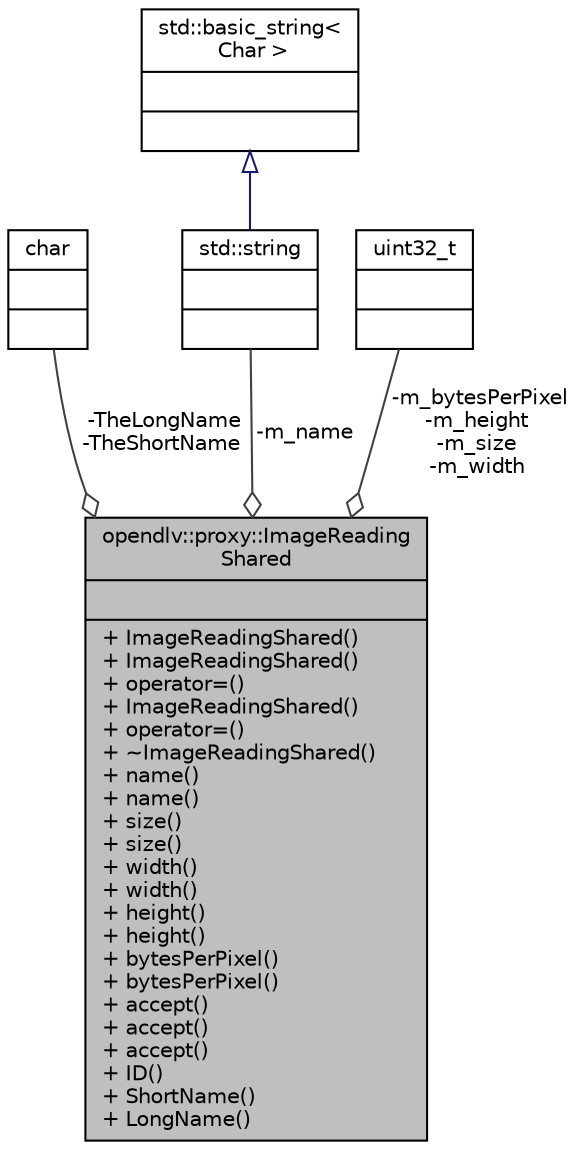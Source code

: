 digraph "opendlv::proxy::ImageReadingShared"
{
 // LATEX_PDF_SIZE
  edge [fontname="Helvetica",fontsize="10",labelfontname="Helvetica",labelfontsize="10"];
  node [fontname="Helvetica",fontsize="10",shape=record];
  Node1 [label="{opendlv::proxy::ImageReading\lShared\n||+ ImageReadingShared()\l+ ImageReadingShared()\l+ operator=()\l+ ImageReadingShared()\l+ operator=()\l+ ~ImageReadingShared()\l+ name()\l+ name()\l+ size()\l+ size()\l+ width()\l+ width()\l+ height()\l+ height()\l+ bytesPerPixel()\l+ bytesPerPixel()\l+ accept()\l+ accept()\l+ accept()\l+ ID()\l+ ShortName()\l+ LongName()\l}",height=0.2,width=0.4,color="black", fillcolor="grey75", style="filled", fontcolor="black",tooltip=" "];
  Node2 -> Node1 [color="grey25",fontsize="10",style="solid",label=" -TheLongName\n-TheShortName" ,arrowhead="odiamond"];
  Node2 [label="{char\n||}",height=0.2,width=0.4,color="black", fillcolor="white", style="filled",tooltip=" "];
  Node3 -> Node1 [color="grey25",fontsize="10",style="solid",label=" -m_name" ,arrowhead="odiamond"];
  Node3 [label="{std::string\n||}",height=0.2,width=0.4,color="black", fillcolor="white", style="filled",tooltip=" "];
  Node4 -> Node3 [dir="back",color="midnightblue",fontsize="10",style="solid",arrowtail="onormal"];
  Node4 [label="{std::basic_string\<\l Char \>\n||}",height=0.2,width=0.4,color="black", fillcolor="white", style="filled",tooltip=" "];
  Node5 -> Node1 [color="grey25",fontsize="10",style="solid",label=" -m_bytesPerPixel\n-m_height\n-m_size\n-m_width" ,arrowhead="odiamond"];
  Node5 [label="{uint32_t\n||}",height=0.2,width=0.4,color="black", fillcolor="white", style="filled",tooltip=" "];
}
